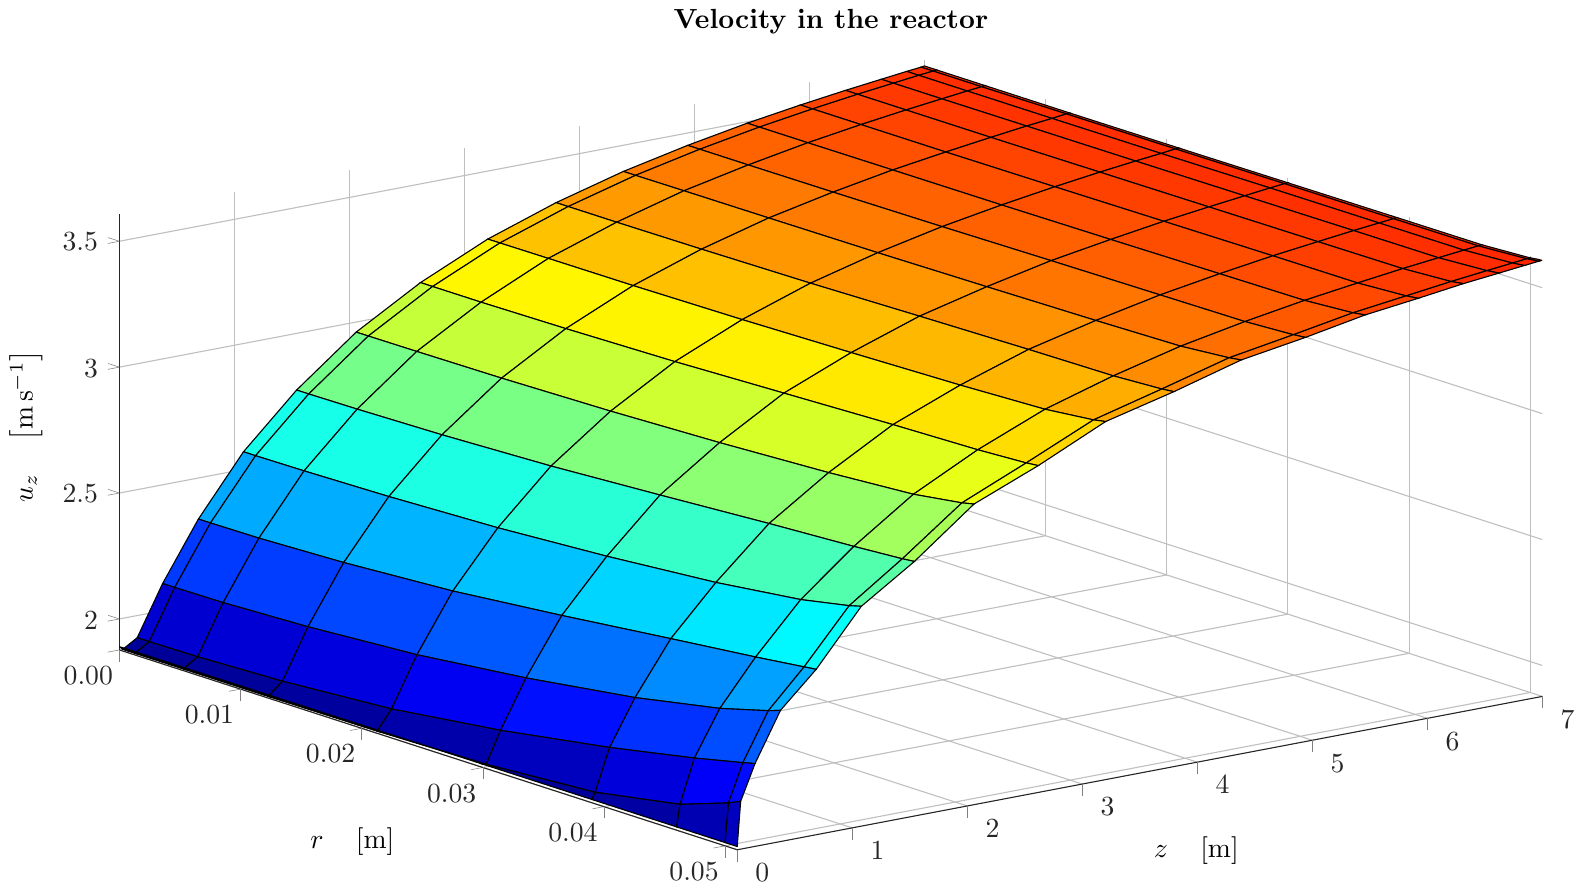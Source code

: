% This file was created by matlab2tikz v0.5.0 (commit 800cce279cab22a09aed1380864216c9dedfbf54) running on MATLAB 8.4.
%Copyright (c) 2008--2014, Nico Schlömer <nico.schloemer@gmail.com>
%All rights reserved.
%Minimal pgfplots version: 1.3
%
%The latest updates can be retrieved from
%  http://www.mathworks.com/matlabcentral/fileexchange/22022-matlab2tikz
%where you can also make suggestions and rate matlab2tikz.
%
\documentclass[tikz]{standalone}
\usepackage{pgfplots}
\usepackage{grffile}
\pgfplotsset{compat=newest}
\usetikzlibrary{plotmarks}
\usepackage{amsmath}

\usepackage{siunitx}
\begin{document}
\begin{tikzpicture}

\begin{axis}[%
width=7.115in,
height=3.948in,
at={(0in,0in)},
scale only axis,
view={52.5}{30},
every outer x axis line/.append style={white!15!black},
every x tick label/.append style={font=\color{white!15!black}},
xmin=0,
xmax=0.051,
tick align=outside,
xlabel={$r\quad\left[\SI{}{\meter}\right]$},
xmajorgrids,
every outer y axis line/.append style={white!15!black},
every y tick label/.append style={font=\color{white!15!black}},
ymin=0,
ymax=7,
ylabel={$z\quad\left[\SI{}{\meter}\right]$},
ymajorgrids,
every outer z axis line/.append style={white!15!black},
every z tick label/.append style={font=\color{white!15!black}},
zmin=1.877,
zmax=3.61,
zlabel={$u_z\quad\left[\SI{}{\meter\per\second}\right]$},
zmajorgrids,
title style={font=\bfseries},
title={Velocity in the reactor},
axis x line*=bottom,
axis y line*=left,
axis z line*=left,
scaled x ticks = false,
x tick label style={/pgf/number format/fixed,/pgf/number format/precision=2,/pgf/number format/zerofill=true},
z buffer = sort
]

\addplot3[%
surf,
faceted color=black,
shader=faceted,
colormap={mymap}{[1pt] rgb(0pt)=(0,0,0.562); rgb(7pt)=(0,0,1); rgb(23pt)=(0,1,1); rgb(39pt)=(1,1,0); rgb(53pt)=(1,0.125,0)},
mesh/rows=10]
table[row sep=crcr,header=false] {%
%
0	0	1.89\\
0	0.03	1.877\\
0	0.155	1.912\\
0	0.376	2.108\\
0	0.687	2.337\\
0	1.079	2.57\\
0	1.541	2.775\\
0	2.059	2.96\\
0	2.618	3.108\\
0	3.203	3.23\\
0	3.797	3.323\\
0	4.382	3.396\\
0	4.941	3.451\\
0	5.459	3.494\\
0	5.921	3.526\\
0	6.313	3.55\\
0	6.624	3.567\\
0	6.845	3.579\\
0	6.97	3.585\\
0	7	3.587\\
0.001	0	1.89\\
0.001	0.03	1.877\\
0.001	0.155	1.912\\
0.001	0.376	2.108\\
0.001	0.687	2.337\\
0.001	1.079	2.57\\
0.001	1.541	2.775\\
0.001	2.059	2.96\\
0.001	2.618	3.108\\
0.001	3.203	3.23\\
0.001	3.797	3.323\\
0.001	4.382	3.396\\
0.001	4.941	3.451\\
0.001	5.459	3.494\\
0.001	5.921	3.526\\
0.001	6.313	3.55\\
0.001	6.624	3.567\\
0.001	6.845	3.579\\
0.001	6.97	3.585\\
0.001	7	3.587\\
0.005	0	1.89\\
0.005	0.03	1.877\\
0.005	0.155	1.914\\
0.005	0.376	2.11\\
0.005	0.687	2.339\\
0.005	1.079	2.572\\
0.005	1.541	2.777\\
0.005	2.059	2.961\\
0.005	2.618	3.108\\
0.005	3.203	3.231\\
0.005	3.797	3.323\\
0.005	4.382	3.397\\
0.005	4.941	3.451\\
0.005	5.459	3.494\\
0.005	5.921	3.526\\
0.005	6.313	3.55\\
0.005	6.624	3.567\\
0.005	6.845	3.579\\
0.005	6.97	3.585\\
0.005	7	3.587\\
0.012	0	1.89\\
0.012	0.03	1.877\\
0.012	0.155	1.926\\
0.012	0.376	2.123\\
0.012	0.687	2.351\\
0.012	1.079	2.579\\
0.012	1.541	2.784\\
0.012	2.059	2.964\\
0.012	2.618	3.112\\
0.012	3.203	3.232\\
0.012	3.797	3.325\\
0.012	4.382	3.398\\
0.012	4.941	3.452\\
0.012	5.459	3.495\\
0.012	5.921	3.526\\
0.012	6.313	3.55\\
0.012	6.624	3.568\\
0.012	6.845	3.579\\
0.012	6.97	3.586\\
0.012	7	3.587\\
0.021	0	1.89\\
0.021	0.03	1.879\\
0.021	0.155	1.956\\
0.021	0.376	2.152\\
0.021	0.687	2.378\\
0.021	1.079	2.595\\
0.021	1.541	2.8\\
0.021	2.059	2.973\\
0.021	2.618	3.121\\
0.021	3.203	3.237\\
0.021	3.797	3.33\\
0.021	4.382	3.4\\
0.021	4.941	3.455\\
0.021	5.459	3.496\\
0.021	5.921	3.528\\
0.021	6.313	3.552\\
0.021	6.624	3.569\\
0.021	6.845	3.58\\
0.021	6.97	3.587\\
0.021	7	3.588\\
0.03	0	1.89\\
0.03	0.03	1.887\\
0.03	0.155	2.011\\
0.03	0.376	2.2\\
0.03	0.687	2.421\\
0.03	1.079	2.622\\
0.03	1.541	2.825\\
0.03	2.059	2.988\\
0.03	2.618	3.136\\
0.03	3.203	3.246\\
0.03	3.797	3.339\\
0.03	4.382	3.405\\
0.03	4.941	3.46\\
0.03	5.459	3.499\\
0.03	5.921	3.531\\
0.03	6.313	3.554\\
0.03	6.624	3.571\\
0.03	6.845	3.583\\
0.03	6.97	3.589\\
0.03	7	3.59\\
0.039	0	1.89\\
0.039	0.03	1.916\\
0.039	0.155	2.083\\
0.039	0.376	2.262\\
0.039	0.687	2.469\\
0.039	1.079	2.658\\
0.039	1.541	2.852\\
0.039	2.059	3.009\\
0.039	2.618	3.151\\
0.039	3.203	3.257\\
0.039	3.797	3.347\\
0.039	4.382	3.411\\
0.039	4.941	3.464\\
0.039	5.459	3.503\\
0.039	5.921	3.534\\
0.039	6.313	3.556\\
0.039	6.624	3.573\\
0.039	6.845	3.584\\
0.039	6.97	3.59\\
0.039	7	3.592\\
0.046	0	1.89\\
0.046	0.03	1.977\\
0.046	0.155	2.15\\
0.046	0.376	2.328\\
0.046	0.687	2.505\\
0.046	1.079	2.699\\
0.046	1.541	2.87\\
0.046	2.059	3.032\\
0.046	2.618	3.16\\
0.046	3.203	3.27\\
0.046	3.797	3.351\\
0.046	4.382	3.418\\
0.046	4.941	3.467\\
0.046	5.459	3.506\\
0.046	5.921	3.535\\
0.046	6.313	3.558\\
0.046	6.624	3.574\\
0.046	6.845	3.585\\
0.046	6.97	3.591\\
0.046	7	3.593\\
0.05	0	1.89\\
0.05	0.03	2.045\\
0.05	0.155	2.194\\
0.05	0.376	2.381\\
0.05	0.687	2.528\\
0.05	1.079	2.737\\
0.05	1.541	2.883\\
0.05	2.059	3.06\\
0.05	2.618	3.17\\
0.05	3.203	3.29\\
0.05	3.797	3.361\\
0.05	4.382	3.434\\
0.05	4.941	3.477\\
0.05	5.459	3.519\\
0.05	5.921	3.546\\
0.05	6.313	3.569\\
0.05	6.624	3.585\\
0.05	6.845	3.596\\
0.05	6.97	3.602\\
0.05	7	3.603\\
0.051	0	1.89\\
0.051	0.03	2.067\\
0.051	0.155	2.206\\
0.051	0.376	2.398\\
0.051	0.687	2.534\\
0.051	1.079	2.75\\
0.051	1.541	2.888\\
0.051	2.059	3.071\\
0.051	2.618	3.175\\
0.051	3.203	3.299\\
0.051	3.797	3.366\\
0.051	4.382	3.441\\
0.051	4.941	3.482\\
0.051	5.459	3.526\\
0.051	5.921	3.552\\
0.051	6.313	3.576\\
0.051	6.624	3.591\\
0.051	6.845	3.602\\
0.051	6.97	3.608\\
0.051	7	3.61\\
};
\end{axis}
\end{tikzpicture}%
\end{document}